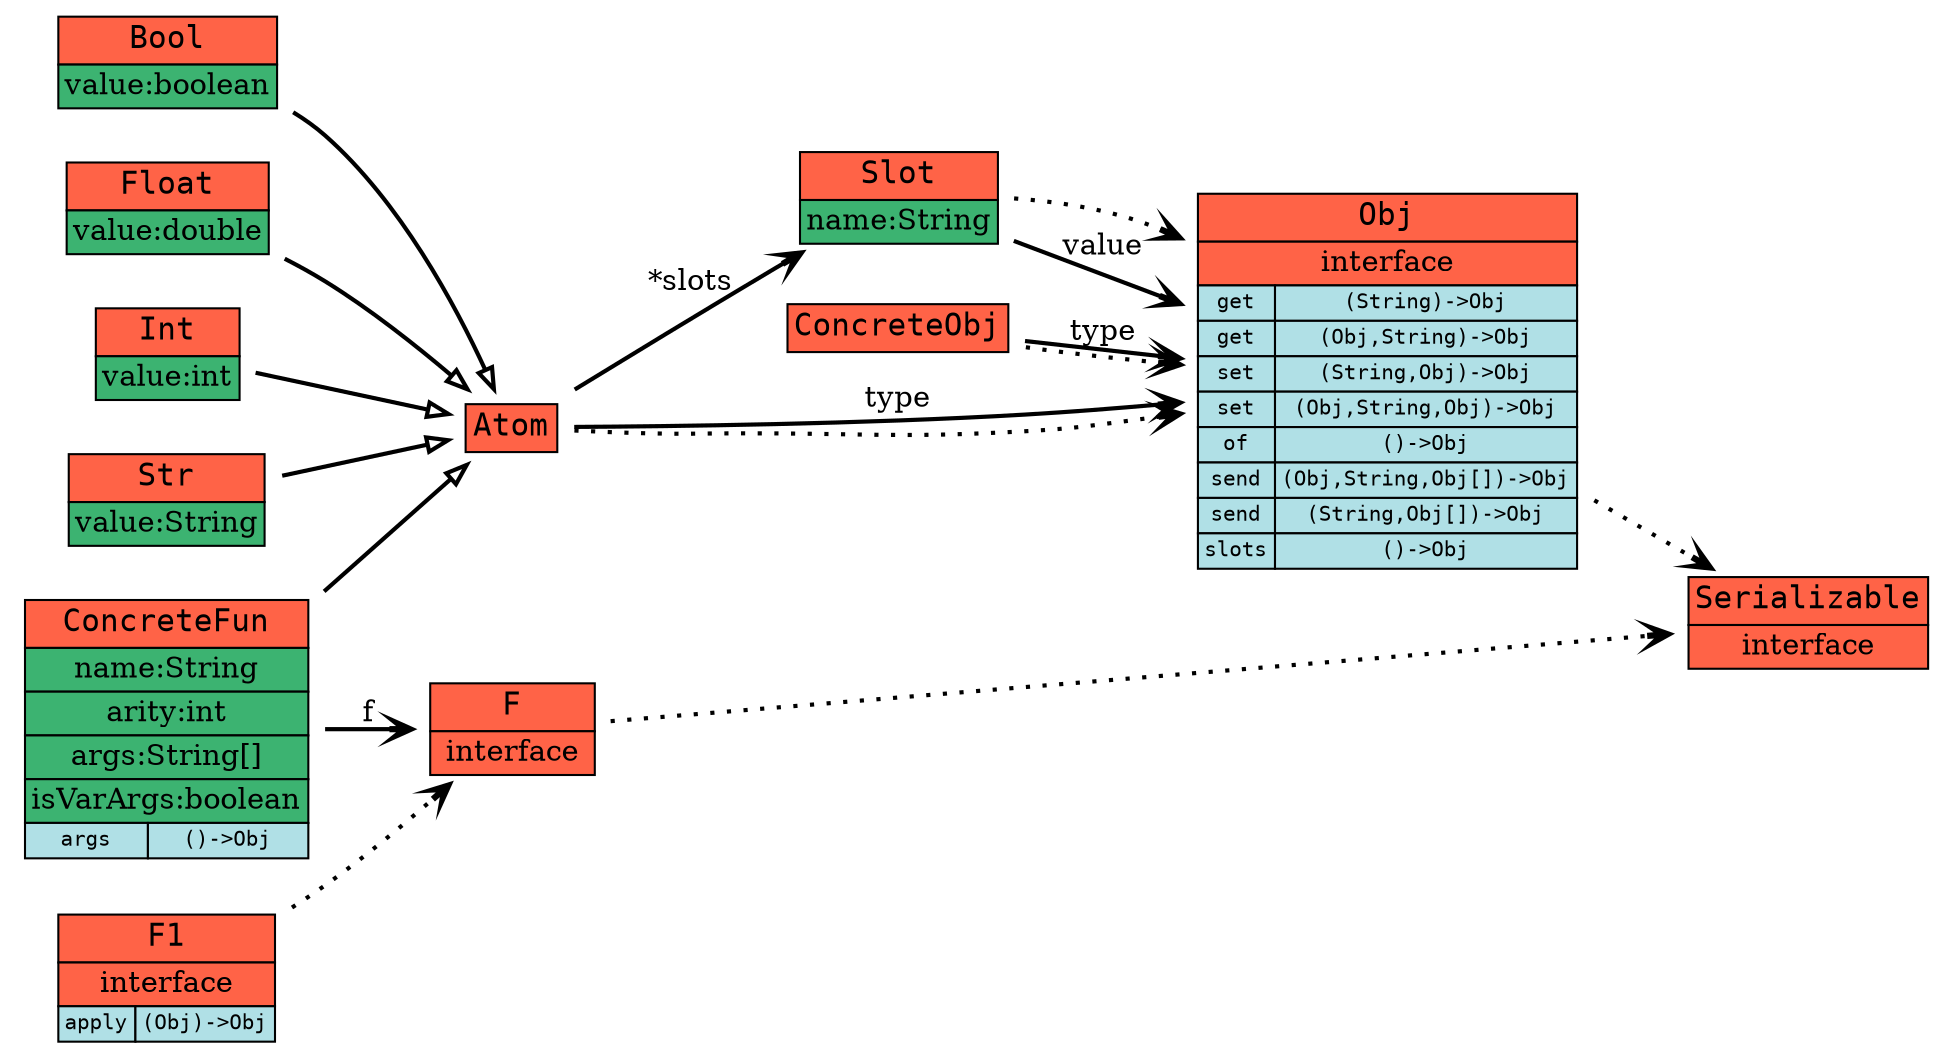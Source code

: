 digraph {
  rankdir="LR"
0[label=<<table BORDER="0" CELLBORDER="1" CELLSPACING="0" CELLPADDING="2"><tr><td bgcolor="tomato" colspan="2"><font face="INCONSOLATA" point-size="15">Obj</font></td></tr><tr><td bgcolor="tomato" colspan="2"> interface </td></tr>static <tr> <td bgcolor="powderblue"><font point-size="10" face="INCONSOLATA">get</font></td><td bgcolor="powderblue"><font point-size="10" face="INCONSOLATA">(String)-&gt;Obj</font></td></tr><tr> <td bgcolor="powderblue"><font point-size="10" face="INCONSOLATA">get</font></td><td bgcolor="powderblue"><font point-size="10" face="INCONSOLATA">(Obj,String)-&gt;Obj</font></td></tr>static <tr> <td bgcolor="powderblue"><font point-size="10" face="INCONSOLATA">set</font></td><td bgcolor="powderblue"><font point-size="10" face="INCONSOLATA">(String,Obj)-&gt;Obj</font></td></tr><tr> <td bgcolor="powderblue"><font point-size="10" face="INCONSOLATA">set</font></td><td bgcolor="powderblue"><font point-size="10" face="INCONSOLATA">(Obj,String,Obj)-&gt;Obj</font></td></tr>static <tr> <td bgcolor="powderblue"><font point-size="10" face="INCONSOLATA">of</font></td><td bgcolor="powderblue"><font point-size="10" face="INCONSOLATA">()-&gt;Obj</font></td></tr><tr> <td bgcolor="powderblue"><font point-size="10" face="INCONSOLATA">send</font></td><td bgcolor="powderblue"><font point-size="10" face="INCONSOLATA">(Obj,String,Obj[])-&gt;Obj</font></td></tr>static <tr> <td bgcolor="powderblue"><font point-size="10" face="INCONSOLATA">send</font></td><td bgcolor="powderblue"><font point-size="10" face="INCONSOLATA">(String,Obj[])-&gt;Obj</font></td></tr>static <tr> <td bgcolor="powderblue"><font point-size="10" face="INCONSOLATA">slots</font></td><td bgcolor="powderblue"><font point-size="10" face="INCONSOLATA">()-&gt;Obj</font></td></tr></table>>,shape=none];
2[label=<<table BORDER="0" CELLBORDER="1" CELLSPACING="0" CELLPADDING="2"><tr><td bgcolor="tomato" colspan="2"><font face="INCONSOLATA" point-size="15">ConcreteObj</font></td></tr></table>>,shape=none];
3[label=<<table BORDER="0" CELLBORDER="1" CELLSPACING="0" CELLPADDING="2"><tr><td bgcolor="tomato" colspan="2"><font face="INCONSOLATA" point-size="15">Slot</font></td></tr><tr><td colspan="2" bgcolor="mediumseagreen">name:String</td></tr></table>>,shape=none];
4[label=<<table BORDER="0" CELLBORDER="1" CELLSPACING="0" CELLPADDING="2"><tr><td bgcolor="tomato" colspan="2"><font face="INCONSOLATA" point-size="15">Atom</font></td></tr></table>>,shape=none];
5[label=<<table BORDER="0" CELLBORDER="1" CELLSPACING="0" CELLPADDING="2"><tr><td bgcolor="tomato" colspan="2"><font face="INCONSOLATA" point-size="15">Int</font></td></tr><tr><td colspan="2" bgcolor="mediumseagreen">value:int</td></tr></table>>,shape=none];
6[label=<<table BORDER="0" CELLBORDER="1" CELLSPACING="0" CELLPADDING="2"><tr><td bgcolor="tomato" colspan="2"><font face="INCONSOLATA" point-size="15">Str</font></td></tr><tr><td colspan="2" bgcolor="mediumseagreen">value:String</td></tr></table>>,shape=none];
7[label=<<table BORDER="0" CELLBORDER="1" CELLSPACING="0" CELLPADDING="2"><tr><td bgcolor="tomato" colspan="2"><font face="INCONSOLATA" point-size="15">Bool</font></td></tr><tr><td colspan="2" bgcolor="mediumseagreen">value:boolean</td></tr></table>>,shape=none];
8[label=<<table BORDER="0" CELLBORDER="1" CELLSPACING="0" CELLPADDING="2"><tr><td bgcolor="tomato" colspan="2"><font face="INCONSOLATA" point-size="15">Float</font></td></tr><tr><td colspan="2" bgcolor="mediumseagreen">value:double</td></tr></table>>,shape=none];
9[label=<<table BORDER="0" CELLBORDER="1" CELLSPACING="0" CELLPADDING="2"><tr><td bgcolor="tomato" colspan="2"><font face="INCONSOLATA" point-size="15">ConcreteFun</font></td></tr><tr><td colspan="2" bgcolor="mediumseagreen">name:String</td></tr><tr><td colspan="2" bgcolor="mediumseagreen">arity:int</td></tr><tr><td colspan="2" bgcolor="mediumseagreen">args:String[]</td></tr><tr><td colspan="2" bgcolor="mediumseagreen">isVarArgs:boolean</td></tr><tr> <td bgcolor="powderblue"><font point-size="10" face="INCONSOLATA">args</font></td><td bgcolor="powderblue"><font point-size="10" face="INCONSOLATA">()-&gt;Obj</font></td></tr></table>>,shape=none];
10[label=<<table BORDER="0" CELLBORDER="1" CELLSPACING="0" CELLPADDING="2"><tr><td bgcolor="tomato" colspan="2"><font face="INCONSOLATA" point-size="15">F</font></td></tr><tr><td bgcolor="tomato" colspan="2"> interface </td></tr></table>>,shape=none];
11[label=<<table BORDER="0" CELLBORDER="1" CELLSPACING="0" CELLPADDING="2"><tr><td bgcolor="tomato" colspan="2"><font face="INCONSOLATA" point-size="15">F1</font></td></tr><tr><td bgcolor="tomato" colspan="2"> interface </td></tr>static <tr> <td bgcolor="powderblue"><font point-size="10" face="INCONSOLATA">apply</font></td><td bgcolor="powderblue"><font point-size="10" face="INCONSOLATA">(Obj)-&gt;Obj</font></td></tr></table>>,shape=none];
1[label=<<table BORDER="0" CELLBORDER="1" CELLSPACING="0" CELLPADDING="2"><tr><td bgcolor="tomato" colspan="2"><font face="INCONSOLATA" point-size="15">Serializable</font></td></tr><tr><td bgcolor="tomato" colspan="2"> interface </td></tr></table>>,shape=none];
0 -> 1[penwidth="2" style=dotted arrowhead=vee];
2 -> 0[penwidth="2"  arrowhead=vee label="type"];
2 -> 0[penwidth="2" style=dotted arrowhead=vee];
3 -> 0[penwidth="2"  arrowhead=vee label="value"];
3 -> 0[penwidth="2" style=dotted arrowhead=vee];
4 -> 0[penwidth="2"  arrowhead=vee label="type"];
4 -> 3[penwidth="2"  arrowhead=vee label="*slots"];
4 -> 0[penwidth="2" style=dotted arrowhead=vee];
5 -> 4[penwidth="2" arrowhead=empty];
6 -> 4[penwidth="2" arrowhead=empty];
7 -> 4[penwidth="2" arrowhead=empty];
8 -> 4[penwidth="2" arrowhead=empty];
9 -> 10[penwidth="2"  arrowhead=vee label="f"];
9 -> 4[penwidth="2" arrowhead=empty];
10 -> 1[penwidth="2" style=dotted arrowhead=vee];
11 -> 10[penwidth="2" style=dotted arrowhead=vee];
}
